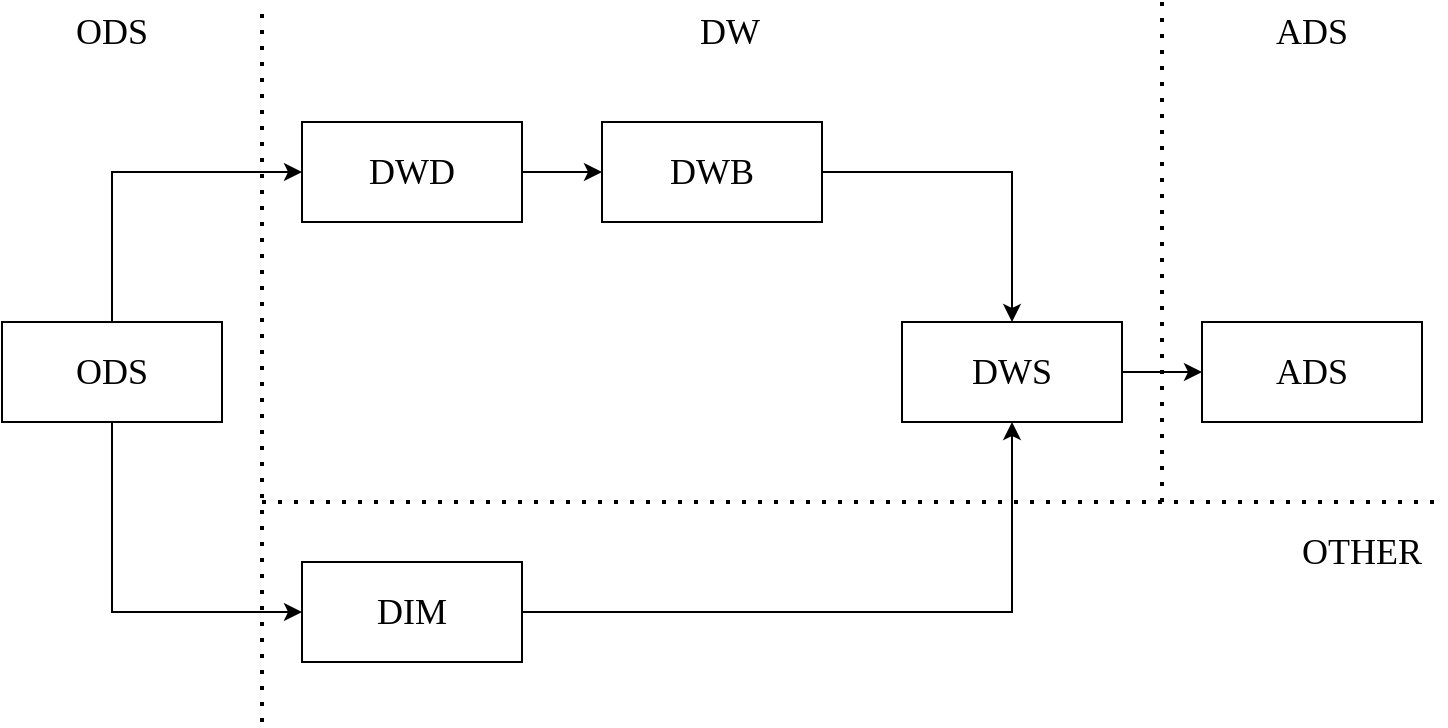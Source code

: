 <mxfile version="16.0.2" type="device"><diagram id="K5fuhkKacBVfKa9TWsCZ" name="第 1 页"><mxGraphModel dx="925" dy="1835" grid="1" gridSize="10" guides="1" tooltips="1" connect="1" arrows="1" fold="1" page="1" pageScale="1" pageWidth="827" pageHeight="1169" math="0" shadow="0"><root><mxCell id="0"/><mxCell id="1" parent="0"/><mxCell id="DrcEqOQdU_0jkG9GcChz-1" value="&lt;p style=&quot;font-size: 18px&quot;&gt;&lt;font face=&quot;Comic Sans MS&quot; style=&quot;font-size: 18px&quot;&gt;ODS&lt;/font&gt;&lt;/p&gt;" style="rounded=0;whiteSpace=wrap;html=1;fontSize=16;" vertex="1" parent="1"><mxGeometry x="50" y="160" width="110" height="50" as="geometry"/></mxCell><mxCell id="DrcEqOQdU_0jkG9GcChz-4" value="&lt;p style=&quot;font-size: 18px&quot;&gt;&lt;font face=&quot;Comic Sans MS&quot; style=&quot;font-size: 18px&quot;&gt;DWD&lt;/font&gt;&lt;/p&gt;" style="rounded=0;whiteSpace=wrap;html=1;fontSize=16;" vertex="1" parent="1"><mxGeometry x="200" y="60" width="110" height="50" as="geometry"/></mxCell><mxCell id="DrcEqOQdU_0jkG9GcChz-5" value="&lt;p style=&quot;font-size: 18px&quot;&gt;&lt;font face=&quot;Comic Sans MS&quot; style=&quot;font-size: 18px&quot;&gt;DWB&lt;/font&gt;&lt;/p&gt;" style="rounded=0;whiteSpace=wrap;html=1;fontSize=16;" vertex="1" parent="1"><mxGeometry x="350" y="60" width="110" height="50" as="geometry"/></mxCell><mxCell id="DrcEqOQdU_0jkG9GcChz-6" value="&lt;p style=&quot;font-size: 18px&quot;&gt;&lt;font face=&quot;Comic Sans MS&quot; style=&quot;font-size: 18px&quot;&gt;DWS&lt;/font&gt;&lt;/p&gt;" style="rounded=0;whiteSpace=wrap;html=1;fontSize=16;" vertex="1" parent="1"><mxGeometry x="500" y="160" width="110" height="50" as="geometry"/></mxCell><mxCell id="DrcEqOQdU_0jkG9GcChz-7" value="&lt;p style=&quot;font-size: 18px&quot;&gt;&lt;font face=&quot;Comic Sans MS&quot; style=&quot;font-size: 18px&quot;&gt;ADS&lt;/font&gt;&lt;/p&gt;" style="rounded=0;whiteSpace=wrap;html=1;fontSize=16;" vertex="1" parent="1"><mxGeometry x="650" y="160" width="110" height="50" as="geometry"/></mxCell><mxCell id="DrcEqOQdU_0jkG9GcChz-9" value="&lt;p style=&quot;font-size: 18px&quot;&gt;&lt;font face=&quot;Comic Sans MS&quot; style=&quot;font-size: 18px&quot;&gt;DIM&lt;/font&gt;&lt;/p&gt;" style="rounded=0;whiteSpace=wrap;html=1;fontSize=16;" vertex="1" parent="1"><mxGeometry x="200" y="280" width="110" height="50" as="geometry"/></mxCell><mxCell id="DrcEqOQdU_0jkG9GcChz-11" value="" style="edgeStyle=segmentEdgeStyle;endArrow=classic;html=1;rounded=0;fontFamily=Comic Sans MS;fontSize=18;fontColor=#000000;exitX=0.5;exitY=0;exitDx=0;exitDy=0;entryX=0;entryY=0.5;entryDx=0;entryDy=0;" edge="1" parent="1" source="DrcEqOQdU_0jkG9GcChz-1" target="DrcEqOQdU_0jkG9GcChz-4"><mxGeometry width="50" height="50" relative="1" as="geometry"><mxPoint x="110" y="300" as="sourcePoint"/><mxPoint x="160" y="250" as="targetPoint"/><Array as="points"><mxPoint x="105" y="85"/></Array></mxGeometry></mxCell><mxCell id="DrcEqOQdU_0jkG9GcChz-12" value="" style="edgeStyle=segmentEdgeStyle;endArrow=classic;html=1;rounded=0;fontFamily=Comic Sans MS;fontSize=18;fontColor=#000000;exitX=0.5;exitY=1;exitDx=0;exitDy=0;entryX=0;entryY=0.5;entryDx=0;entryDy=0;" edge="1" parent="1" source="DrcEqOQdU_0jkG9GcChz-1" target="DrcEqOQdU_0jkG9GcChz-9"><mxGeometry width="50" height="50" relative="1" as="geometry"><mxPoint x="150" y="350" as="sourcePoint"/><mxPoint x="200" y="300" as="targetPoint"/><Array as="points"><mxPoint x="105" y="305"/></Array></mxGeometry></mxCell><mxCell id="DrcEqOQdU_0jkG9GcChz-13" value="" style="endArrow=classic;html=1;rounded=0;fontFamily=Comic Sans MS;fontSize=18;fontColor=#000000;exitX=1;exitY=0.5;exitDx=0;exitDy=0;entryX=0;entryY=0.5;entryDx=0;entryDy=0;" edge="1" parent="1" source="DrcEqOQdU_0jkG9GcChz-4" target="DrcEqOQdU_0jkG9GcChz-5"><mxGeometry width="50" height="50" relative="1" as="geometry"><mxPoint x="380" y="230" as="sourcePoint"/><mxPoint x="430" y="180" as="targetPoint"/></mxGeometry></mxCell><mxCell id="DrcEqOQdU_0jkG9GcChz-14" value="" style="edgeStyle=segmentEdgeStyle;endArrow=classic;html=1;rounded=0;fontFamily=Comic Sans MS;fontSize=18;fontColor=#000000;exitX=1;exitY=0.5;exitDx=0;exitDy=0;entryX=0.5;entryY=0;entryDx=0;entryDy=0;" edge="1" parent="1" source="DrcEqOQdU_0jkG9GcChz-5" target="DrcEqOQdU_0jkG9GcChz-6"><mxGeometry width="50" height="50" relative="1" as="geometry"><mxPoint x="450" y="320" as="sourcePoint"/><mxPoint x="500" y="270" as="targetPoint"/></mxGeometry></mxCell><mxCell id="DrcEqOQdU_0jkG9GcChz-15" value="" style="edgeStyle=segmentEdgeStyle;endArrow=classic;html=1;rounded=0;fontFamily=Comic Sans MS;fontSize=18;fontColor=#000000;exitX=1;exitY=0.5;exitDx=0;exitDy=0;entryX=0.5;entryY=1;entryDx=0;entryDy=0;" edge="1" parent="1" source="DrcEqOQdU_0jkG9GcChz-9" target="DrcEqOQdU_0jkG9GcChz-6"><mxGeometry width="50" height="50" relative="1" as="geometry"><mxPoint x="360" y="330" as="sourcePoint"/><mxPoint x="410" y="280" as="targetPoint"/></mxGeometry></mxCell><mxCell id="DrcEqOQdU_0jkG9GcChz-16" value="" style="endArrow=classic;html=1;rounded=0;fontFamily=Comic Sans MS;fontSize=18;fontColor=#000000;exitX=1;exitY=0.5;exitDx=0;exitDy=0;entryX=0;entryY=0.5;entryDx=0;entryDy=0;" edge="1" parent="1" source="DrcEqOQdU_0jkG9GcChz-6" target="DrcEqOQdU_0jkG9GcChz-7"><mxGeometry width="50" height="50" relative="1" as="geometry"><mxPoint x="730" y="100" as="sourcePoint"/><mxPoint x="780" y="50" as="targetPoint"/></mxGeometry></mxCell><mxCell id="DrcEqOQdU_0jkG9GcChz-17" value="" style="endArrow=none;dashed=1;html=1;dashPattern=1 3;strokeWidth=2;rounded=0;fontFamily=Comic Sans MS;fontSize=18;fontColor=#000000;" edge="1" parent="1"><mxGeometry width="50" height="50" relative="1" as="geometry"><mxPoint x="180" y="360" as="sourcePoint"/><mxPoint x="180" as="targetPoint"/></mxGeometry></mxCell><mxCell id="DrcEqOQdU_0jkG9GcChz-18" value="ODS" style="text;html=1;strokeColor=none;fillColor=none;align=center;verticalAlign=middle;whiteSpace=wrap;rounded=0;labelBackgroundColor=none;fontFamily=Comic Sans MS;fontSize=18;fontColor=#000000;" vertex="1" parent="1"><mxGeometry x="75" width="60" height="30" as="geometry"/></mxCell><mxCell id="DrcEqOQdU_0jkG9GcChz-19" value="" style="endArrow=none;dashed=1;html=1;dashPattern=1 3;strokeWidth=2;rounded=0;fontFamily=Comic Sans MS;fontSize=18;fontColor=#000000;" edge="1" parent="1"><mxGeometry width="50" height="50" relative="1" as="geometry"><mxPoint x="630" y="250" as="sourcePoint"/><mxPoint x="630" as="targetPoint"/></mxGeometry></mxCell><mxCell id="DrcEqOQdU_0jkG9GcChz-20" value="DW" style="text;html=1;strokeColor=none;fillColor=none;align=center;verticalAlign=middle;whiteSpace=wrap;rounded=0;labelBackgroundColor=none;fontFamily=Comic Sans MS;fontSize=18;fontColor=#000000;" vertex="1" parent="1"><mxGeometry x="384" width="60" height="30" as="geometry"/></mxCell><mxCell id="DrcEqOQdU_0jkG9GcChz-21" value="ADS" style="text;html=1;strokeColor=none;fillColor=none;align=center;verticalAlign=middle;whiteSpace=wrap;rounded=0;labelBackgroundColor=none;fontFamily=Comic Sans MS;fontSize=18;fontColor=#000000;" vertex="1" parent="1"><mxGeometry x="675" width="60" height="30" as="geometry"/></mxCell><mxCell id="DrcEqOQdU_0jkG9GcChz-22" value="" style="endArrow=none;dashed=1;html=1;dashPattern=1 3;strokeWidth=2;rounded=0;fontFamily=Comic Sans MS;fontSize=18;fontColor=#000000;" edge="1" parent="1"><mxGeometry width="50" height="50" relative="1" as="geometry"><mxPoint x="180" y="250" as="sourcePoint"/><mxPoint x="770" y="250" as="targetPoint"/></mxGeometry></mxCell><mxCell id="DrcEqOQdU_0jkG9GcChz-23" value="OTHER" style="text;html=1;strokeColor=none;fillColor=none;align=center;verticalAlign=middle;whiteSpace=wrap;rounded=0;labelBackgroundColor=none;fontFamily=Comic Sans MS;fontSize=18;fontColor=#000000;" vertex="1" parent="1"><mxGeometry x="700" y="260" width="60" height="30" as="geometry"/></mxCell></root></mxGraphModel></diagram></mxfile>